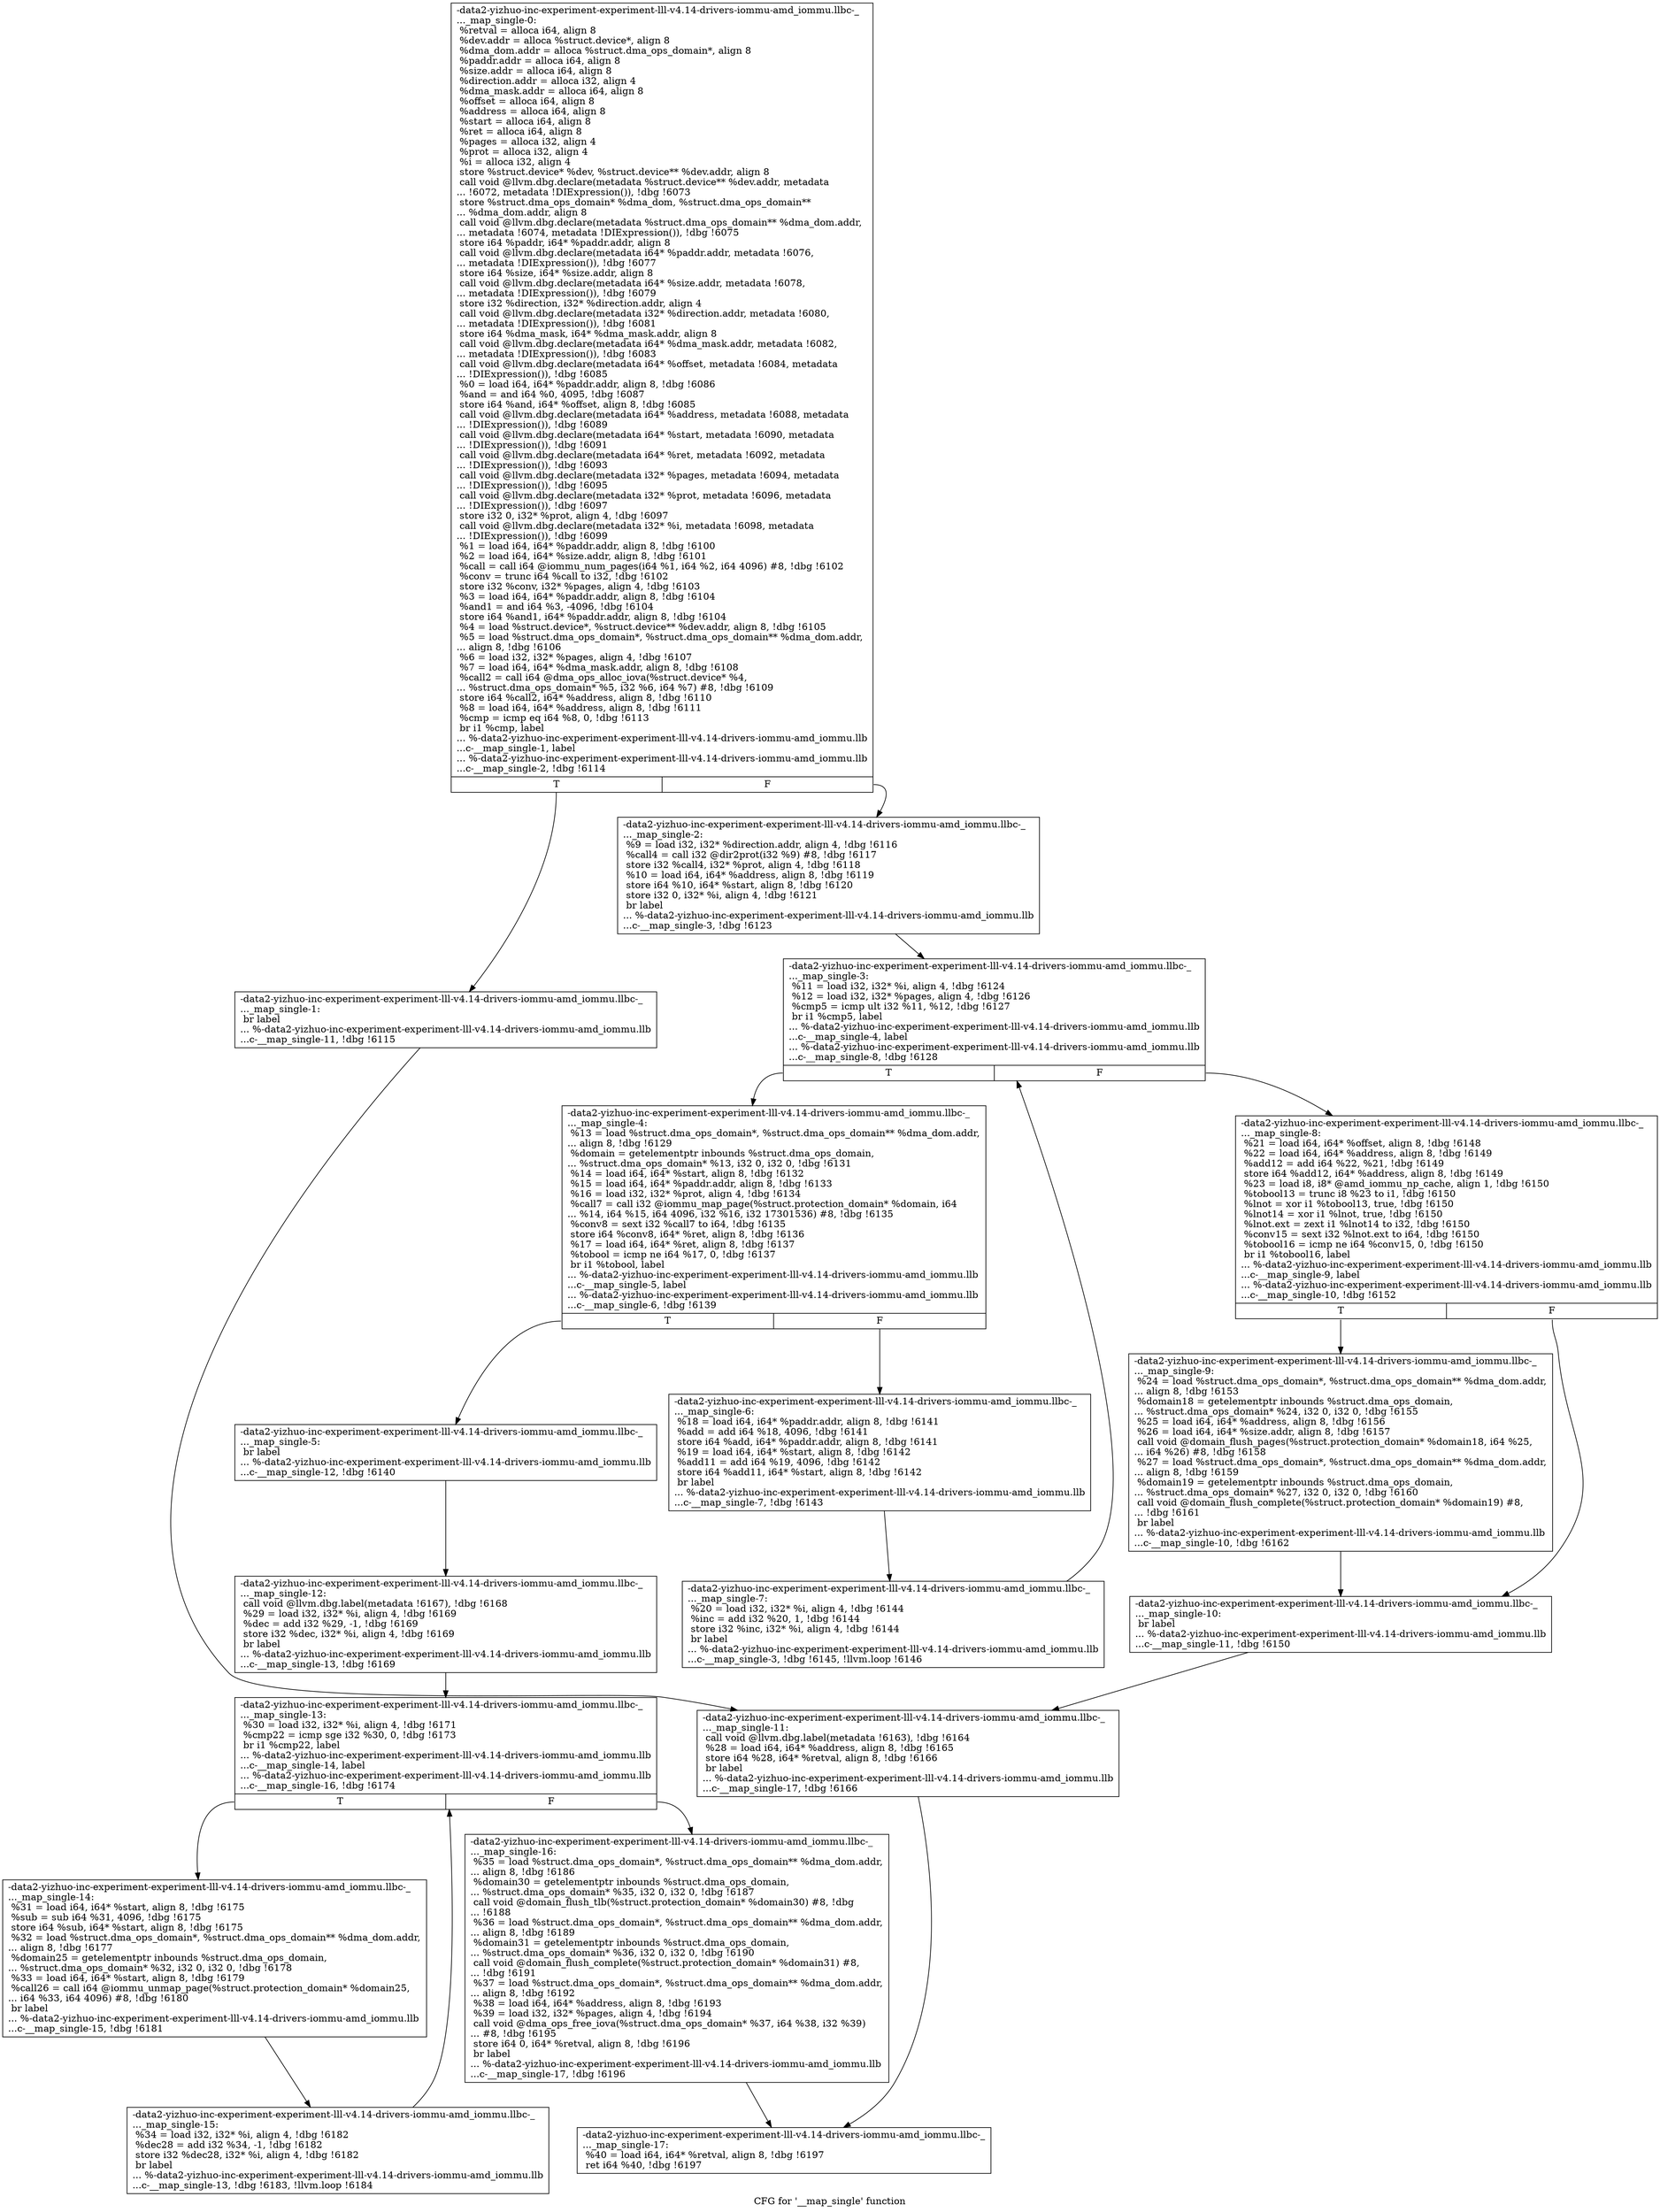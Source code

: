 digraph "CFG for '__map_single' function" {
	label="CFG for '__map_single' function";

	Node0x561b9494ce20 [shape=record,label="{-data2-yizhuo-inc-experiment-experiment-lll-v4.14-drivers-iommu-amd_iommu.llbc-_\l..._map_single-0:\l  %retval = alloca i64, align 8\l  %dev.addr = alloca %struct.device*, align 8\l  %dma_dom.addr = alloca %struct.dma_ops_domain*, align 8\l  %paddr.addr = alloca i64, align 8\l  %size.addr = alloca i64, align 8\l  %direction.addr = alloca i32, align 4\l  %dma_mask.addr = alloca i64, align 8\l  %offset = alloca i64, align 8\l  %address = alloca i64, align 8\l  %start = alloca i64, align 8\l  %ret = alloca i64, align 8\l  %pages = alloca i32, align 4\l  %prot = alloca i32, align 4\l  %i = alloca i32, align 4\l  store %struct.device* %dev, %struct.device** %dev.addr, align 8\l  call void @llvm.dbg.declare(metadata %struct.device** %dev.addr, metadata\l... !6072, metadata !DIExpression()), !dbg !6073\l  store %struct.dma_ops_domain* %dma_dom, %struct.dma_ops_domain**\l... %dma_dom.addr, align 8\l  call void @llvm.dbg.declare(metadata %struct.dma_ops_domain** %dma_dom.addr,\l... metadata !6074, metadata !DIExpression()), !dbg !6075\l  store i64 %paddr, i64* %paddr.addr, align 8\l  call void @llvm.dbg.declare(metadata i64* %paddr.addr, metadata !6076,\l... metadata !DIExpression()), !dbg !6077\l  store i64 %size, i64* %size.addr, align 8\l  call void @llvm.dbg.declare(metadata i64* %size.addr, metadata !6078,\l... metadata !DIExpression()), !dbg !6079\l  store i32 %direction, i32* %direction.addr, align 4\l  call void @llvm.dbg.declare(metadata i32* %direction.addr, metadata !6080,\l... metadata !DIExpression()), !dbg !6081\l  store i64 %dma_mask, i64* %dma_mask.addr, align 8\l  call void @llvm.dbg.declare(metadata i64* %dma_mask.addr, metadata !6082,\l... metadata !DIExpression()), !dbg !6083\l  call void @llvm.dbg.declare(metadata i64* %offset, metadata !6084, metadata\l... !DIExpression()), !dbg !6085\l  %0 = load i64, i64* %paddr.addr, align 8, !dbg !6086\l  %and = and i64 %0, 4095, !dbg !6087\l  store i64 %and, i64* %offset, align 8, !dbg !6085\l  call void @llvm.dbg.declare(metadata i64* %address, metadata !6088, metadata\l... !DIExpression()), !dbg !6089\l  call void @llvm.dbg.declare(metadata i64* %start, metadata !6090, metadata\l... !DIExpression()), !dbg !6091\l  call void @llvm.dbg.declare(metadata i64* %ret, metadata !6092, metadata\l... !DIExpression()), !dbg !6093\l  call void @llvm.dbg.declare(metadata i32* %pages, metadata !6094, metadata\l... !DIExpression()), !dbg !6095\l  call void @llvm.dbg.declare(metadata i32* %prot, metadata !6096, metadata\l... !DIExpression()), !dbg !6097\l  store i32 0, i32* %prot, align 4, !dbg !6097\l  call void @llvm.dbg.declare(metadata i32* %i, metadata !6098, metadata\l... !DIExpression()), !dbg !6099\l  %1 = load i64, i64* %paddr.addr, align 8, !dbg !6100\l  %2 = load i64, i64* %size.addr, align 8, !dbg !6101\l  %call = call i64 @iommu_num_pages(i64 %1, i64 %2, i64 4096) #8, !dbg !6102\l  %conv = trunc i64 %call to i32, !dbg !6102\l  store i32 %conv, i32* %pages, align 4, !dbg !6103\l  %3 = load i64, i64* %paddr.addr, align 8, !dbg !6104\l  %and1 = and i64 %3, -4096, !dbg !6104\l  store i64 %and1, i64* %paddr.addr, align 8, !dbg !6104\l  %4 = load %struct.device*, %struct.device** %dev.addr, align 8, !dbg !6105\l  %5 = load %struct.dma_ops_domain*, %struct.dma_ops_domain** %dma_dom.addr,\l... align 8, !dbg !6106\l  %6 = load i32, i32* %pages, align 4, !dbg !6107\l  %7 = load i64, i64* %dma_mask.addr, align 8, !dbg !6108\l  %call2 = call i64 @dma_ops_alloc_iova(%struct.device* %4,\l... %struct.dma_ops_domain* %5, i32 %6, i64 %7) #8, !dbg !6109\l  store i64 %call2, i64* %address, align 8, !dbg !6110\l  %8 = load i64, i64* %address, align 8, !dbg !6111\l  %cmp = icmp eq i64 %8, 0, !dbg !6113\l  br i1 %cmp, label\l... %-data2-yizhuo-inc-experiment-experiment-lll-v4.14-drivers-iommu-amd_iommu.llb\l...c-__map_single-1, label\l... %-data2-yizhuo-inc-experiment-experiment-lll-v4.14-drivers-iommu-amd_iommu.llb\l...c-__map_single-2, !dbg !6114\l|{<s0>T|<s1>F}}"];
	Node0x561b9494ce20:s0 -> Node0x561b9494dab0;
	Node0x561b9494ce20:s1 -> Node0x561b9494db00;
	Node0x561b9494dab0 [shape=record,label="{-data2-yizhuo-inc-experiment-experiment-lll-v4.14-drivers-iommu-amd_iommu.llbc-_\l..._map_single-1: \l  br label\l... %-data2-yizhuo-inc-experiment-experiment-lll-v4.14-drivers-iommu-amd_iommu.llb\l...c-__map_single-11, !dbg !6115\l}"];
	Node0x561b9494dab0 -> Node0x561b9494ddd0;
	Node0x561b9494db00 [shape=record,label="{-data2-yizhuo-inc-experiment-experiment-lll-v4.14-drivers-iommu-amd_iommu.llbc-_\l..._map_single-2: \l  %9 = load i32, i32* %direction.addr, align 4, !dbg !6116\l  %call4 = call i32 @dir2prot(i32 %9) #8, !dbg !6117\l  store i32 %call4, i32* %prot, align 4, !dbg !6118\l  %10 = load i64, i64* %address, align 8, !dbg !6119\l  store i64 %10, i64* %start, align 8, !dbg !6120\l  store i32 0, i32* %i, align 4, !dbg !6121\l  br label\l... %-data2-yizhuo-inc-experiment-experiment-lll-v4.14-drivers-iommu-amd_iommu.llb\l...c-__map_single-3, !dbg !6123\l}"];
	Node0x561b9494db00 -> Node0x561b9494db50;
	Node0x561b9494db50 [shape=record,label="{-data2-yizhuo-inc-experiment-experiment-lll-v4.14-drivers-iommu-amd_iommu.llbc-_\l..._map_single-3: \l  %11 = load i32, i32* %i, align 4, !dbg !6124\l  %12 = load i32, i32* %pages, align 4, !dbg !6126\l  %cmp5 = icmp ult i32 %11, %12, !dbg !6127\l  br i1 %cmp5, label\l... %-data2-yizhuo-inc-experiment-experiment-lll-v4.14-drivers-iommu-amd_iommu.llb\l...c-__map_single-4, label\l... %-data2-yizhuo-inc-experiment-experiment-lll-v4.14-drivers-iommu-amd_iommu.llb\l...c-__map_single-8, !dbg !6128\l|{<s0>T|<s1>F}}"];
	Node0x561b9494db50:s0 -> Node0x561b9494dba0;
	Node0x561b9494db50:s1 -> Node0x561b9494dce0;
	Node0x561b9494dba0 [shape=record,label="{-data2-yizhuo-inc-experiment-experiment-lll-v4.14-drivers-iommu-amd_iommu.llbc-_\l..._map_single-4: \l  %13 = load %struct.dma_ops_domain*, %struct.dma_ops_domain** %dma_dom.addr,\l... align 8, !dbg !6129\l  %domain = getelementptr inbounds %struct.dma_ops_domain,\l... %struct.dma_ops_domain* %13, i32 0, i32 0, !dbg !6131\l  %14 = load i64, i64* %start, align 8, !dbg !6132\l  %15 = load i64, i64* %paddr.addr, align 8, !dbg !6133\l  %16 = load i32, i32* %prot, align 4, !dbg !6134\l  %call7 = call i32 @iommu_map_page(%struct.protection_domain* %domain, i64\l... %14, i64 %15, i64 4096, i32 %16, i32 17301536) #8, !dbg !6135\l  %conv8 = sext i32 %call7 to i64, !dbg !6135\l  store i64 %conv8, i64* %ret, align 8, !dbg !6136\l  %17 = load i64, i64* %ret, align 8, !dbg !6137\l  %tobool = icmp ne i64 %17, 0, !dbg !6137\l  br i1 %tobool, label\l... %-data2-yizhuo-inc-experiment-experiment-lll-v4.14-drivers-iommu-amd_iommu.llb\l...c-__map_single-5, label\l... %-data2-yizhuo-inc-experiment-experiment-lll-v4.14-drivers-iommu-amd_iommu.llb\l...c-__map_single-6, !dbg !6139\l|{<s0>T|<s1>F}}"];
	Node0x561b9494dba0:s0 -> Node0x561b9494dbf0;
	Node0x561b9494dba0:s1 -> Node0x561b9494dc40;
	Node0x561b9494dbf0 [shape=record,label="{-data2-yizhuo-inc-experiment-experiment-lll-v4.14-drivers-iommu-amd_iommu.llbc-_\l..._map_single-5: \l  br label\l... %-data2-yizhuo-inc-experiment-experiment-lll-v4.14-drivers-iommu-amd_iommu.llb\l...c-__map_single-12, !dbg !6140\l}"];
	Node0x561b9494dbf0 -> Node0x561b9494de20;
	Node0x561b9494dc40 [shape=record,label="{-data2-yizhuo-inc-experiment-experiment-lll-v4.14-drivers-iommu-amd_iommu.llbc-_\l..._map_single-6: \l  %18 = load i64, i64* %paddr.addr, align 8, !dbg !6141\l  %add = add i64 %18, 4096, !dbg !6141\l  store i64 %add, i64* %paddr.addr, align 8, !dbg !6141\l  %19 = load i64, i64* %start, align 8, !dbg !6142\l  %add11 = add i64 %19, 4096, !dbg !6142\l  store i64 %add11, i64* %start, align 8, !dbg !6142\l  br label\l... %-data2-yizhuo-inc-experiment-experiment-lll-v4.14-drivers-iommu-amd_iommu.llb\l...c-__map_single-7, !dbg !6143\l}"];
	Node0x561b9494dc40 -> Node0x561b9494dc90;
	Node0x561b9494dc90 [shape=record,label="{-data2-yizhuo-inc-experiment-experiment-lll-v4.14-drivers-iommu-amd_iommu.llbc-_\l..._map_single-7: \l  %20 = load i32, i32* %i, align 4, !dbg !6144\l  %inc = add i32 %20, 1, !dbg !6144\l  store i32 %inc, i32* %i, align 4, !dbg !6144\l  br label\l... %-data2-yizhuo-inc-experiment-experiment-lll-v4.14-drivers-iommu-amd_iommu.llb\l...c-__map_single-3, !dbg !6145, !llvm.loop !6146\l}"];
	Node0x561b9494dc90 -> Node0x561b9494db50;
	Node0x561b9494dce0 [shape=record,label="{-data2-yizhuo-inc-experiment-experiment-lll-v4.14-drivers-iommu-amd_iommu.llbc-_\l..._map_single-8: \l  %21 = load i64, i64* %offset, align 8, !dbg !6148\l  %22 = load i64, i64* %address, align 8, !dbg !6149\l  %add12 = add i64 %22, %21, !dbg !6149\l  store i64 %add12, i64* %address, align 8, !dbg !6149\l  %23 = load i8, i8* @amd_iommu_np_cache, align 1, !dbg !6150\l  %tobool13 = trunc i8 %23 to i1, !dbg !6150\l  %lnot = xor i1 %tobool13, true, !dbg !6150\l  %lnot14 = xor i1 %lnot, true, !dbg !6150\l  %lnot.ext = zext i1 %lnot14 to i32, !dbg !6150\l  %conv15 = sext i32 %lnot.ext to i64, !dbg !6150\l  %tobool16 = icmp ne i64 %conv15, 0, !dbg !6150\l  br i1 %tobool16, label\l... %-data2-yizhuo-inc-experiment-experiment-lll-v4.14-drivers-iommu-amd_iommu.llb\l...c-__map_single-9, label\l... %-data2-yizhuo-inc-experiment-experiment-lll-v4.14-drivers-iommu-amd_iommu.llb\l...c-__map_single-10, !dbg !6152\l|{<s0>T|<s1>F}}"];
	Node0x561b9494dce0:s0 -> Node0x561b9494dd30;
	Node0x561b9494dce0:s1 -> Node0x561b9494dd80;
	Node0x561b9494dd30 [shape=record,label="{-data2-yizhuo-inc-experiment-experiment-lll-v4.14-drivers-iommu-amd_iommu.llbc-_\l..._map_single-9: \l  %24 = load %struct.dma_ops_domain*, %struct.dma_ops_domain** %dma_dom.addr,\l... align 8, !dbg !6153\l  %domain18 = getelementptr inbounds %struct.dma_ops_domain,\l... %struct.dma_ops_domain* %24, i32 0, i32 0, !dbg !6155\l  %25 = load i64, i64* %address, align 8, !dbg !6156\l  %26 = load i64, i64* %size.addr, align 8, !dbg !6157\l  call void @domain_flush_pages(%struct.protection_domain* %domain18, i64 %25,\l... i64 %26) #8, !dbg !6158\l  %27 = load %struct.dma_ops_domain*, %struct.dma_ops_domain** %dma_dom.addr,\l... align 8, !dbg !6159\l  %domain19 = getelementptr inbounds %struct.dma_ops_domain,\l... %struct.dma_ops_domain* %27, i32 0, i32 0, !dbg !6160\l  call void @domain_flush_complete(%struct.protection_domain* %domain19) #8,\l... !dbg !6161\l  br label\l... %-data2-yizhuo-inc-experiment-experiment-lll-v4.14-drivers-iommu-amd_iommu.llb\l...c-__map_single-10, !dbg !6162\l}"];
	Node0x561b9494dd30 -> Node0x561b9494dd80;
	Node0x561b9494dd80 [shape=record,label="{-data2-yizhuo-inc-experiment-experiment-lll-v4.14-drivers-iommu-amd_iommu.llbc-_\l..._map_single-10: \l  br label\l... %-data2-yizhuo-inc-experiment-experiment-lll-v4.14-drivers-iommu-amd_iommu.llb\l...c-__map_single-11, !dbg !6150\l}"];
	Node0x561b9494dd80 -> Node0x561b9494ddd0;
	Node0x561b9494ddd0 [shape=record,label="{-data2-yizhuo-inc-experiment-experiment-lll-v4.14-drivers-iommu-amd_iommu.llbc-_\l..._map_single-11: \l  call void @llvm.dbg.label(metadata !6163), !dbg !6164\l  %28 = load i64, i64* %address, align 8, !dbg !6165\l  store i64 %28, i64* %retval, align 8, !dbg !6166\l  br label\l... %-data2-yizhuo-inc-experiment-experiment-lll-v4.14-drivers-iommu-amd_iommu.llb\l...c-__map_single-17, !dbg !6166\l}"];
	Node0x561b9494ddd0 -> Node0x561b9494dfb0;
	Node0x561b9494de20 [shape=record,label="{-data2-yizhuo-inc-experiment-experiment-lll-v4.14-drivers-iommu-amd_iommu.llbc-_\l..._map_single-12: \l  call void @llvm.dbg.label(metadata !6167), !dbg !6168\l  %29 = load i32, i32* %i, align 4, !dbg !6169\l  %dec = add i32 %29, -1, !dbg !6169\l  store i32 %dec, i32* %i, align 4, !dbg !6169\l  br label\l... %-data2-yizhuo-inc-experiment-experiment-lll-v4.14-drivers-iommu-amd_iommu.llb\l...c-__map_single-13, !dbg !6169\l}"];
	Node0x561b9494de20 -> Node0x561b9494de70;
	Node0x561b9494de70 [shape=record,label="{-data2-yizhuo-inc-experiment-experiment-lll-v4.14-drivers-iommu-amd_iommu.llbc-_\l..._map_single-13: \l  %30 = load i32, i32* %i, align 4, !dbg !6171\l  %cmp22 = icmp sge i32 %30, 0, !dbg !6173\l  br i1 %cmp22, label\l... %-data2-yizhuo-inc-experiment-experiment-lll-v4.14-drivers-iommu-amd_iommu.llb\l...c-__map_single-14, label\l... %-data2-yizhuo-inc-experiment-experiment-lll-v4.14-drivers-iommu-amd_iommu.llb\l...c-__map_single-16, !dbg !6174\l|{<s0>T|<s1>F}}"];
	Node0x561b9494de70:s0 -> Node0x561b9494dec0;
	Node0x561b9494de70:s1 -> Node0x561b9494df60;
	Node0x561b9494dec0 [shape=record,label="{-data2-yizhuo-inc-experiment-experiment-lll-v4.14-drivers-iommu-amd_iommu.llbc-_\l..._map_single-14: \l  %31 = load i64, i64* %start, align 8, !dbg !6175\l  %sub = sub i64 %31, 4096, !dbg !6175\l  store i64 %sub, i64* %start, align 8, !dbg !6175\l  %32 = load %struct.dma_ops_domain*, %struct.dma_ops_domain** %dma_dom.addr,\l... align 8, !dbg !6177\l  %domain25 = getelementptr inbounds %struct.dma_ops_domain,\l... %struct.dma_ops_domain* %32, i32 0, i32 0, !dbg !6178\l  %33 = load i64, i64* %start, align 8, !dbg !6179\l  %call26 = call i64 @iommu_unmap_page(%struct.protection_domain* %domain25,\l... i64 %33, i64 4096) #8, !dbg !6180\l  br label\l... %-data2-yizhuo-inc-experiment-experiment-lll-v4.14-drivers-iommu-amd_iommu.llb\l...c-__map_single-15, !dbg !6181\l}"];
	Node0x561b9494dec0 -> Node0x561b9494df10;
	Node0x561b9494df10 [shape=record,label="{-data2-yizhuo-inc-experiment-experiment-lll-v4.14-drivers-iommu-amd_iommu.llbc-_\l..._map_single-15: \l  %34 = load i32, i32* %i, align 4, !dbg !6182\l  %dec28 = add i32 %34, -1, !dbg !6182\l  store i32 %dec28, i32* %i, align 4, !dbg !6182\l  br label\l... %-data2-yizhuo-inc-experiment-experiment-lll-v4.14-drivers-iommu-amd_iommu.llb\l...c-__map_single-13, !dbg !6183, !llvm.loop !6184\l}"];
	Node0x561b9494df10 -> Node0x561b9494de70;
	Node0x561b9494df60 [shape=record,label="{-data2-yizhuo-inc-experiment-experiment-lll-v4.14-drivers-iommu-amd_iommu.llbc-_\l..._map_single-16: \l  %35 = load %struct.dma_ops_domain*, %struct.dma_ops_domain** %dma_dom.addr,\l... align 8, !dbg !6186\l  %domain30 = getelementptr inbounds %struct.dma_ops_domain,\l... %struct.dma_ops_domain* %35, i32 0, i32 0, !dbg !6187\l  call void @domain_flush_tlb(%struct.protection_domain* %domain30) #8, !dbg\l... !6188\l  %36 = load %struct.dma_ops_domain*, %struct.dma_ops_domain** %dma_dom.addr,\l... align 8, !dbg !6189\l  %domain31 = getelementptr inbounds %struct.dma_ops_domain,\l... %struct.dma_ops_domain* %36, i32 0, i32 0, !dbg !6190\l  call void @domain_flush_complete(%struct.protection_domain* %domain31) #8,\l... !dbg !6191\l  %37 = load %struct.dma_ops_domain*, %struct.dma_ops_domain** %dma_dom.addr,\l... align 8, !dbg !6192\l  %38 = load i64, i64* %address, align 8, !dbg !6193\l  %39 = load i32, i32* %pages, align 4, !dbg !6194\l  call void @dma_ops_free_iova(%struct.dma_ops_domain* %37, i64 %38, i32 %39)\l... #8, !dbg !6195\l  store i64 0, i64* %retval, align 8, !dbg !6196\l  br label\l... %-data2-yizhuo-inc-experiment-experiment-lll-v4.14-drivers-iommu-amd_iommu.llb\l...c-__map_single-17, !dbg !6196\l}"];
	Node0x561b9494df60 -> Node0x561b9494dfb0;
	Node0x561b9494dfb0 [shape=record,label="{-data2-yizhuo-inc-experiment-experiment-lll-v4.14-drivers-iommu-amd_iommu.llbc-_\l..._map_single-17: \l  %40 = load i64, i64* %retval, align 8, !dbg !6197\l  ret i64 %40, !dbg !6197\l}"];
}
